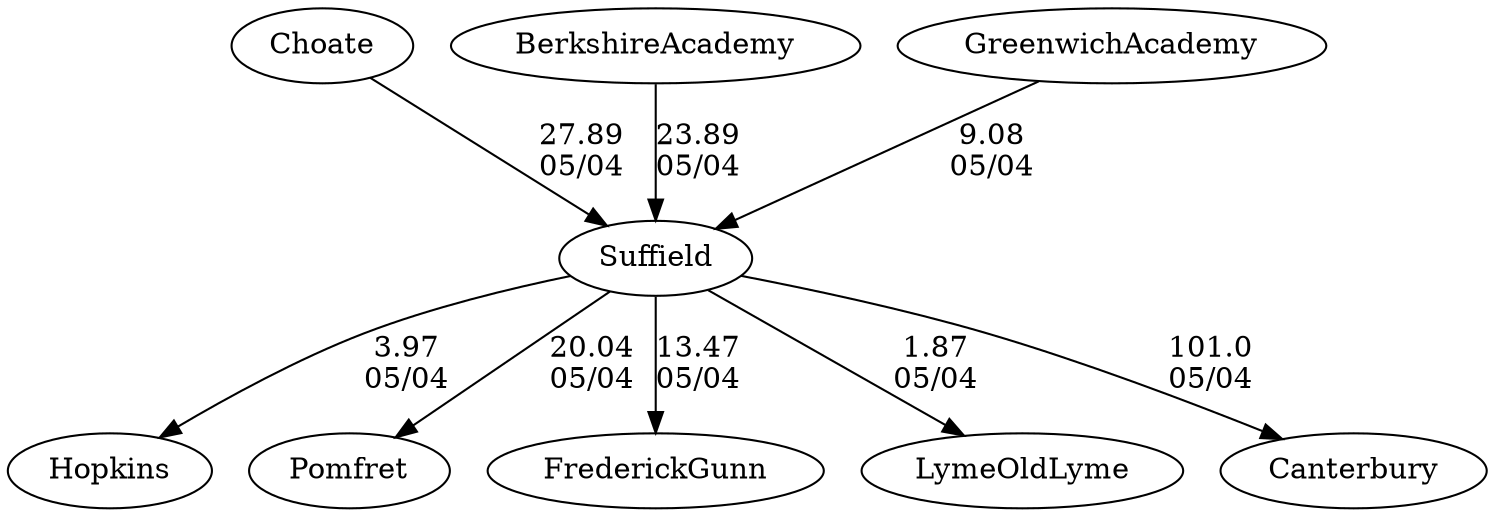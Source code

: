 digraph girls2foursSuffield {Hopkins [URL="girls2foursSuffieldHopkins.html"];Pomfret [URL="girls2foursSuffieldPomfret.html"];FrederickGunn [URL="girls2foursSuffieldFrederickGunn.html"];Choate [URL="girls2foursSuffieldChoate.html"];BerkshireAcademy [URL="girls2foursSuffieldBerkshireAcademy.html"];Suffield [URL="girls2foursSuffieldSuffield.html"];LymeOldLyme [URL="girls2foursSuffieldLymeOldLyme.html"];Canterbury [URL="girls2foursSuffieldCanterbury.html"];GreenwichAcademy [URL="girls2foursSuffieldGreenwichAcademy.html"];Suffield -> LymeOldLyme[label="1.87
05/04", weight="99", tooltip="Founder's Day Regatta			
", URL="", random="random"]; 
Suffield -> Hopkins[label="3.97
05/04", weight="97", tooltip="Founder's Day Regatta			
", URL="", random="random"]; 
Suffield -> FrederickGunn[label="13.47
05/04", weight="87", tooltip="Founder's Day Regatta			
", URL="", random="random"]; 
Suffield -> Pomfret[label="20.04
05/04", weight="80", tooltip="Founder's Day Regatta			
", URL="", random="random"]; 
Suffield -> Canterbury[label="101.0
05/04", weight="-1", tooltip="Founder's Day Regatta			
", URL="", random="random"]; 
Choate -> Suffield[label="27.89
05/04", weight="73", tooltip="Founder's Day Regatta			
", URL="", random="random"]; 
BerkshireAcademy -> Suffield[label="23.89
05/04", weight="77", tooltip="Founder's Day Regatta			
", URL="", random="random"]; 
GreenwichAcademy -> Suffield[label="9.08
05/04", weight="91", tooltip="Founder's Day Regatta			
", URL="", random="random"]}